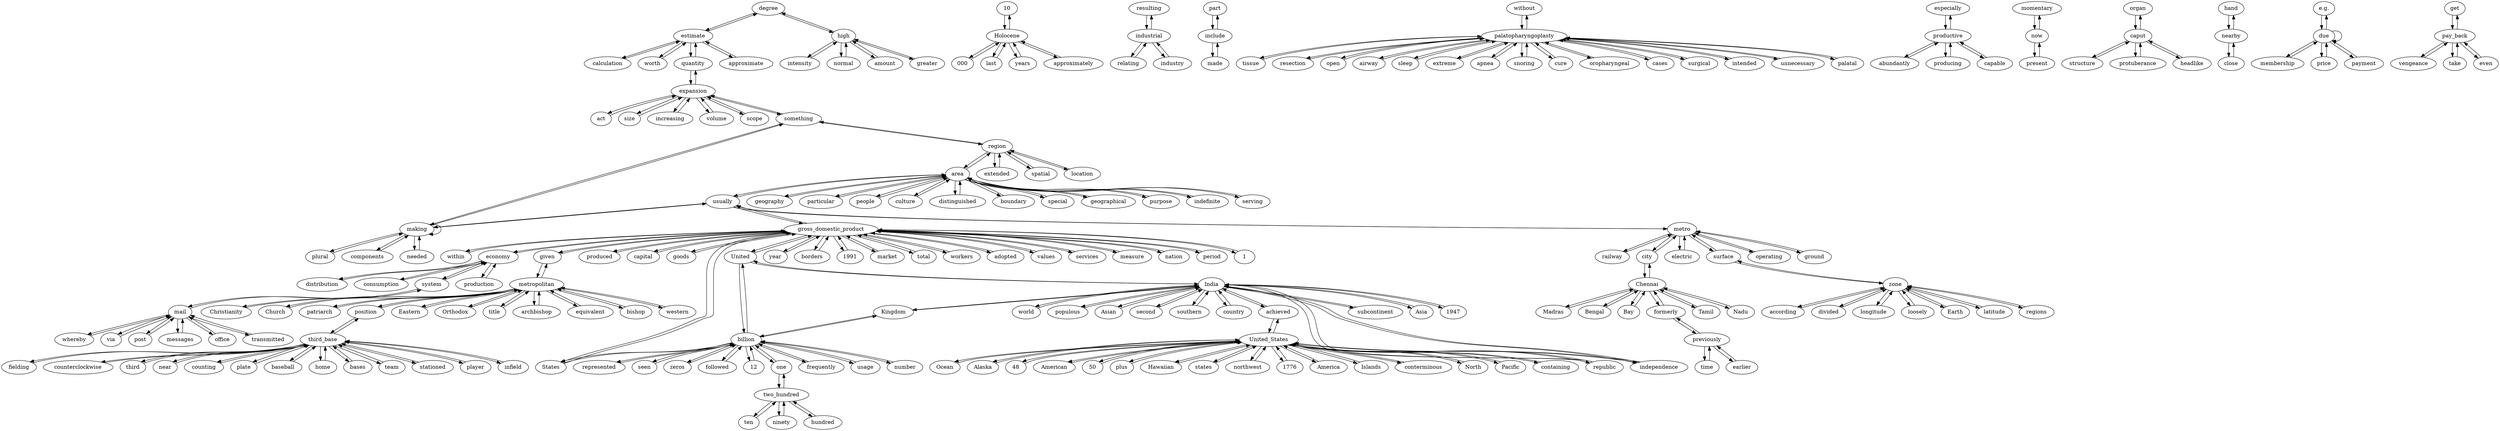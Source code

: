 digraph  {
degree;
estimate;
high;
within;
gross_domestic_product;
Ocean;
United_States;
act;
expansion;
represented;
billion;
Christianity;
metropolitan;
10,000;
Holocene;
resulting;
industrial;
Alaska;
part;
include;
without;
palatopharyngoplasty;
according;
zone;
especially;
productive;
tissue;
intensity;
seen;
last;
48;
economy;
resection;
given;
divided;
world;
India;
populous;
fielding;
third_base;
American;
geography;
area;
size;
produced;
open;
usually;
making;
metro;
relating;
50;
counterclockwise;
Asian;
momentary;
now;
ten;
two_hundred;
airway;
organ;
caput;
increasing;
plural;
third;
Madras;
Chennai;
near;
capital;
years;
goods;
States;
sleep;
zeros;
normal;
year;
particular;
structure;
whereby;
mail;
followed;
calculation;
Church;
second;
abundantly;
distribution;
ninety;
counting;
Bengal;
extended;
region;
plus;
patriarch;
plate;
spatial;
hand;
nearby;
volume;
extreme;
borders;
producing;
apnea;
longitude;
baseball;
Bay;
position;
people;
Hawaiian;
12;
southern;
one;
country;
scope;
culture;
protuberance;
frequently;
home;
achieved;
1991;
worth;
market;
distinguished;
snoring;
location;
bases;
hundred;
formerly;
previously;
amount;
boundary;
Eastern;
cure;
Orthodox;
components;
states;
subcontinent;
special;
quantity;
total;
railway;
northwest;
time;
present;
via;
workers;
1776;
adopted;
approximate;
oropharyngeal;
America;
city;
loosely;
values;
Earth;
services;
geographical;
approximately;
electric;
usage;
Asia;
"e.g.";
due;
get;
pay_back;
purpose;
measure;
post;
nation;
1947;
something;
team;
surface;
title;
Islands;
latitude;
made;
stationed;
needed;
headlike;
player;
conterminous;
vengeance;
archbishop;
North;
number;
take;
membership;
industry;
infield;
even;
Tamil;
indefinite;
equivalent;
cases;
Pacific;
messages;
surgical;
consumption;
bishop;
republic;
containing;
greater;
regions;
independence;
system;
western;
period;
close;
price;
office;
operating;
1;
Kingdom;
United;
intended;
payment;
ground;
earlier;
Nadu;
production;
capable;
transmitted;
serving;
unnecessary;
palatal;
degree -> estimate;
degree -> high;
estimate -> degree;
estimate -> calculation;
estimate -> worth;
estimate -> quantity;
estimate -> approximate;
high -> degree;
high -> intensity;
high -> normal;
high -> amount;
high -> greater;
within -> gross_domestic_product;
gross_domestic_product -> within;
gross_domestic_product -> economy;
gross_domestic_product -> given;
gross_domestic_product -> produced;
gross_domestic_product -> usually;
gross_domestic_product -> capital;
gross_domestic_product -> goods;
gross_domestic_product -> States;
gross_domestic_product -> year;
gross_domestic_product -> borders;
gross_domestic_product -> 1991;
gross_domestic_product -> market;
gross_domestic_product -> total;
gross_domestic_product -> workers;
gross_domestic_product -> adopted;
gross_domestic_product -> values;
gross_domestic_product -> services;
gross_domestic_product -> measure;
gross_domestic_product -> nation;
gross_domestic_product -> period;
gross_domestic_product -> 1;
gross_domestic_product -> United;
Ocean -> United_States;
United_States -> Ocean;
United_States -> Alaska;
United_States -> 48;
United_States -> American;
United_States -> 50;
United_States -> plus;
United_States -> Hawaiian;
United_States -> achieved;
United_States -> states;
United_States -> northwest;
United_States -> 1776;
United_States -> America;
United_States -> Islands;
United_States -> conterminous;
United_States -> North;
United_States -> Pacific;
United_States -> republic;
United_States -> containing;
United_States -> independence;
act -> expansion;
expansion -> act;
expansion -> size;
expansion -> increasing;
expansion -> volume;
expansion -> scope;
expansion -> quantity;
expansion -> something;
represented -> billion;
billion -> represented;
billion -> seen;
billion -> States;
billion -> zeros;
billion -> followed;
billion -> 12;
billion -> one;
billion -> frequently;
billion -> usage;
billion -> number;
billion -> Kingdom;
billion -> United;
Christianity -> metropolitan;
metropolitan -> Christianity;
metropolitan -> given;
metropolitan -> Church;
metropolitan -> patriarch;
metropolitan -> position;
metropolitan -> Eastern;
metropolitan -> Orthodox;
metropolitan -> title;
metropolitan -> archbishop;
metropolitan -> equivalent;
metropolitan -> bishop;
metropolitan -> western;
10,000 -> Holocene;
Holocene -> 10,000;
Holocene -> last;
Holocene -> years;
Holocene -> approximately;
resulting -> industrial;
industrial -> resulting;
industrial -> relating;
industrial -> industry;
Alaska -> United_States;
part -> include;
include -> part;
include -> made;
without -> palatopharyngoplasty;
palatopharyngoplasty -> without;
palatopharyngoplasty -> tissue;
palatopharyngoplasty -> resection;
palatopharyngoplasty -> open;
palatopharyngoplasty -> airway;
palatopharyngoplasty -> sleep;
palatopharyngoplasty -> extreme;
palatopharyngoplasty -> apnea;
palatopharyngoplasty -> snoring;
palatopharyngoplasty -> cure;
palatopharyngoplasty -> oropharyngeal;
palatopharyngoplasty -> cases;
palatopharyngoplasty -> surgical;
palatopharyngoplasty -> intended;
palatopharyngoplasty -> unnecessary;
palatopharyngoplasty -> palatal;
according -> zone;
zone -> according;
zone -> divided;
zone -> longitude;
zone -> loosely;
zone -> Earth;
zone -> surface;
zone -> latitude;
zone -> regions;
especially -> productive;
productive -> especially;
productive -> abundantly;
productive -> producing;
productive -> capable;
tissue -> palatopharyngoplasty;
intensity -> high;
seen -> billion;
last -> Holocene;
48 -> United_States;
economy -> gross_domestic_product;
economy -> distribution;
economy -> consumption;
economy -> system;
economy -> production;
resection -> palatopharyngoplasty;
given -> metropolitan;
given -> gross_domestic_product;
divided -> zone;
world -> India;
India -> world;
India -> populous;
India -> Asian;
India -> second;
India -> southern;
India -> country;
India -> achieved;
India -> subcontinent;
India -> Asia;
India -> 1947;
India -> republic;
India -> independence;
India -> Kingdom;
India -> United;
populous -> India;
fielding -> third_base;
third_base -> fielding;
third_base -> counterclockwise;
third_base -> third;
third_base -> near;
third_base -> counting;
third_base -> plate;
third_base -> baseball;
third_base -> position;
third_base -> home;
third_base -> bases;
third_base -> team;
third_base -> stationed;
third_base -> player;
third_base -> infield;
American -> United_States;
geography -> area;
area -> geography;
area -> usually;
area -> particular;
area -> people;
area -> culture;
area -> distinguished;
area -> boundary;
area -> special;
area -> geographical;
area -> purpose;
area -> indefinite;
area -> region;
area -> serving;
size -> expansion;
produced -> gross_domestic_product;
open -> palatopharyngoplasty;
usually -> area;
usually -> gross_domestic_product;
usually -> making;
usually -> metro;
making -> usually;
making -> plural;
making -> components;
making -> making;
making -> something;
making -> needed;
metro -> usually;
metro -> railway;
metro -> city;
metro -> electric;
metro -> surface;
metro -> operating;
metro -> ground;
relating -> industrial;
50 -> United_States;
counterclockwise -> third_base;
Asian -> India;
momentary -> now;
now -> momentary;
now -> present;
ten -> two_hundred;
two_hundred -> ten;
two_hundred -> ninety;
two_hundred -> one;
two_hundred -> hundred;
airway -> palatopharyngoplasty;
organ -> caput;
caput -> organ;
caput -> structure;
caput -> protuberance;
caput -> headlike;
increasing -> expansion;
plural -> making;
third -> third_base;
Madras -> Chennai;
Chennai -> Madras;
Chennai -> Bengal;
Chennai -> Bay;
Chennai -> formerly;
Chennai -> city;
Chennai -> Tamil;
Chennai -> Nadu;
near -> third_base;
capital -> gross_domestic_product;
years -> Holocene;
goods -> gross_domestic_product;
States -> billion;
States -> gross_domestic_product;
sleep -> palatopharyngoplasty;
zeros -> billion;
normal -> high;
year -> gross_domestic_product;
particular -> area;
structure -> caput;
whereby -> mail;
mail -> whereby;
mail -> via;
mail -> post;
mail -> messages;
mail -> system;
mail -> office;
mail -> transmitted;
followed -> billion;
calculation -> estimate;
Church -> metropolitan;
second -> India;
abundantly -> productive;
distribution -> economy;
ninety -> two_hundred;
counting -> third_base;
Bengal -> Chennai;
extended -> region;
region -> extended;
region -> spatial;
region -> location;
region -> something;
region -> area;
plus -> United_States;
patriarch -> metropolitan;
plate -> third_base;
spatial -> region;
hand -> nearby;
nearby -> hand;
nearby -> close;
volume -> expansion;
extreme -> palatopharyngoplasty;
borders -> gross_domestic_product;
producing -> productive;
apnea -> palatopharyngoplasty;
longitude -> zone;
baseball -> third_base;
Bay -> Chennai;
position -> metropolitan;
position -> third_base;
people -> area;
Hawaiian -> United_States;
12 -> billion;
southern -> India;
one -> two_hundred;
one -> billion;
country -> India;
scope -> expansion;
culture -> area;
protuberance -> caput;
frequently -> billion;
home -> third_base;
achieved -> United_States;
achieved -> India;
1991 -> gross_domestic_product;
worth -> estimate;
market -> gross_domestic_product;
distinguished -> area;
snoring -> palatopharyngoplasty;
location -> region;
bases -> third_base;
hundred -> two_hundred;
formerly -> Chennai;
formerly -> previously;
previously -> formerly;
previously -> time;
previously -> earlier;
amount -> high;
boundary -> area;
Eastern -> metropolitan;
cure -> palatopharyngoplasty;
Orthodox -> metropolitan;
components -> making;
states -> United_States;
subcontinent -> India;
special -> area;
quantity -> estimate;
quantity -> expansion;
total -> gross_domestic_product;
railway -> metro;
northwest -> United_States;
time -> previously;
present -> now;
via -> mail;
workers -> gross_domestic_product;
1776 -> United_States;
adopted -> gross_domestic_product;
approximate -> estimate;
oropharyngeal -> palatopharyngoplasty;
America -> United_States;
city -> Chennai;
city -> metro;
loosely -> zone;
values -> gross_domestic_product;
Earth -> zone;
services -> gross_domestic_product;
geographical -> area;
approximately -> Holocene;
electric -> metro;
usage -> billion;
Asia -> India;
"e.g." -> due;
due -> "e.g.";
due -> membership;
due -> due;
due -> price;
due -> payment;
get -> pay_back;
pay_back -> get;
pay_back -> vengeance;
pay_back -> take;
pay_back -> even;
purpose -> area;
measure -> gross_domestic_product;
post -> mail;
nation -> gross_domestic_product;
1947 -> India;
something -> making;
something -> region;
something -> expansion;
team -> third_base;
surface -> zone;
surface -> metro;
title -> metropolitan;
Islands -> United_States;
latitude -> zone;
made -> include;
stationed -> third_base;
needed -> making;
headlike -> caput;
player -> third_base;
conterminous -> United_States;
vengeance -> pay_back;
archbishop -> metropolitan;
North -> United_States;
number -> billion;
take -> pay_back;
membership -> due;
industry -> industrial;
infield -> third_base;
even -> pay_back;
Tamil -> Chennai;
indefinite -> area;
equivalent -> metropolitan;
cases -> palatopharyngoplasty;
Pacific -> United_States;
messages -> mail;
surgical -> palatopharyngoplasty;
consumption -> economy;
bishop -> metropolitan;
republic -> United_States;
republic -> India;
containing -> United_States;
greater -> high;
regions -> zone;
independence -> United_States;
independence -> India;
system -> economy;
system -> mail;
western -> metropolitan;
period -> gross_domestic_product;
close -> nearby;
price -> due;
office -> mail;
operating -> metro;
1 -> gross_domestic_product;
Kingdom -> billion;
Kingdom -> India;
United -> billion;
United -> gross_domestic_product;
United -> India;
intended -> palatopharyngoplasty;
payment -> due;
ground -> metro;
earlier -> previously;
Nadu -> Chennai;
production -> economy;
capable -> productive;
transmitted -> mail;
serving -> area;
unnecessary -> palatopharyngoplasty;
palatal -> palatopharyngoplasty;
}
